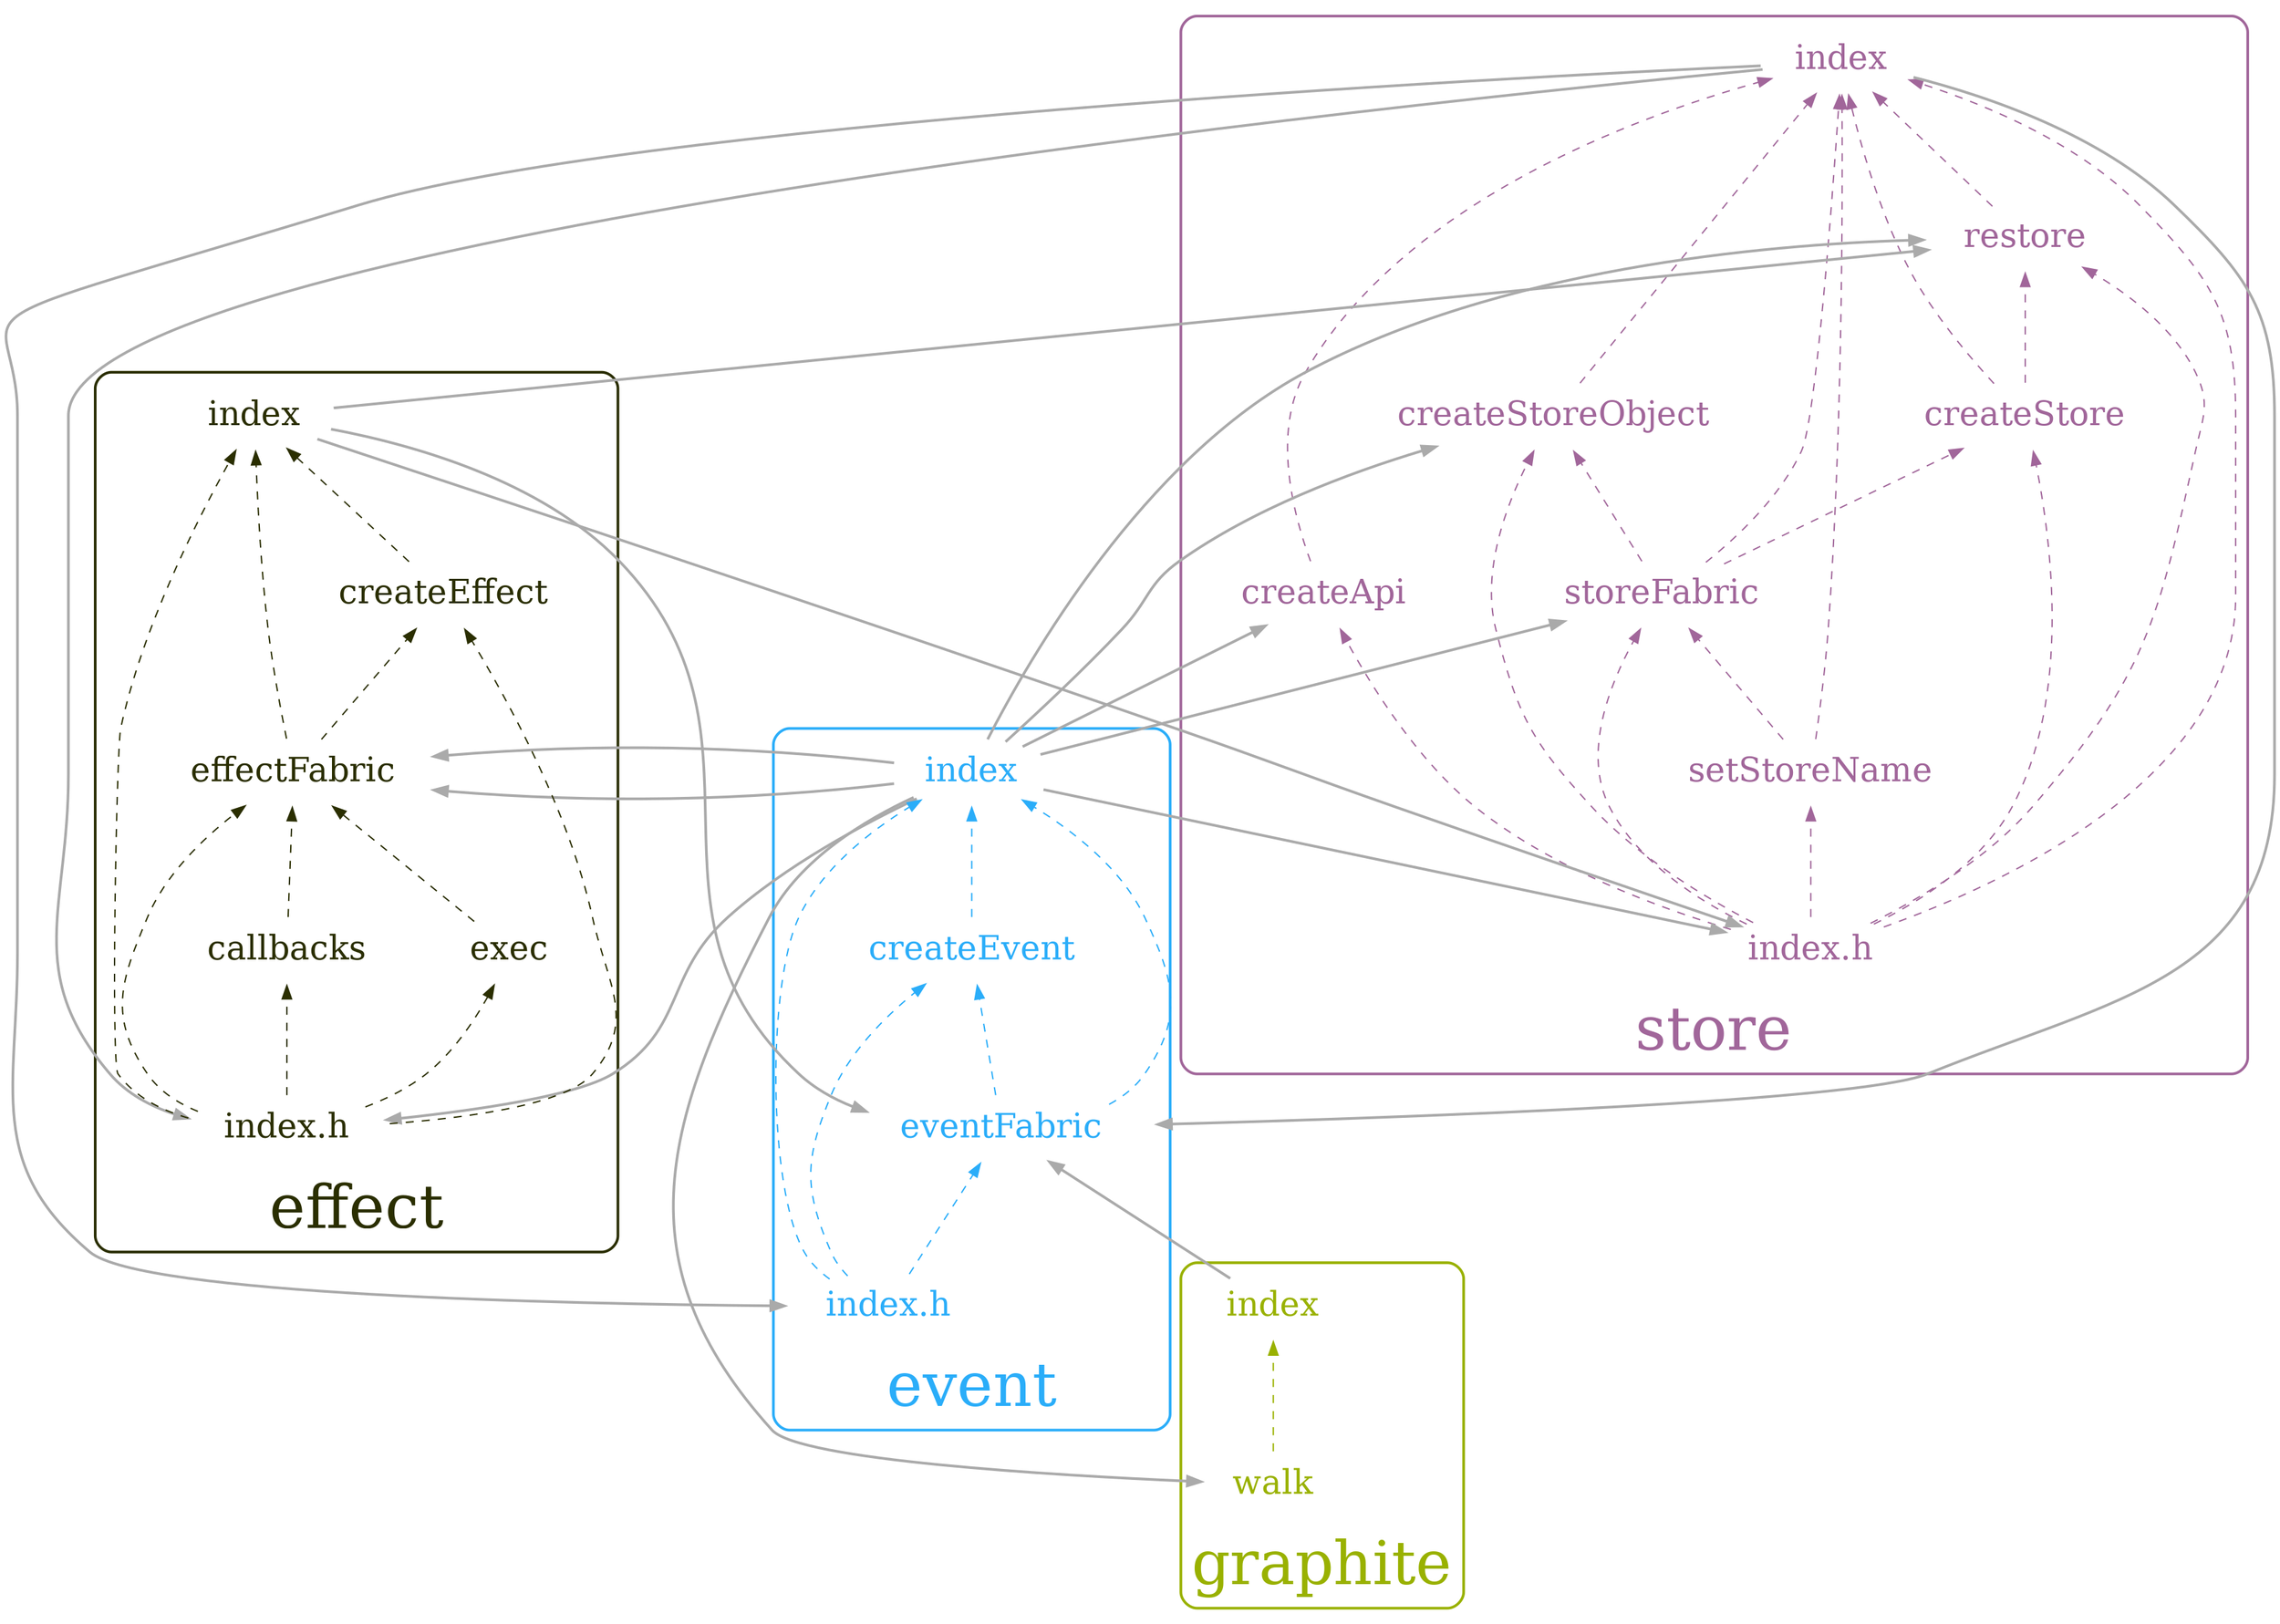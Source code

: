
digraph {
  
    rankdir=BT;
    ranksep=".95 equally";
    ratio=auto;
    ordering=out

    edge [style="bold", color="#aaaaaa", dir=forward];

  
    subgraph "cluster_store" {
      color="#a1669a";
      style="rounded,bold"
      edge [style="dashed", color="#a1669a", dir=forward];
      node [
        color="transparent",
        fontcolor="#a1669a",
        fontsize="25px",
      ];
      "store/setStoreName" [label="setStoreName",group="store"];
      "store/storeFabric" [label="storeFabric",group="store"];
      "store/index.h" [label="index.h",group="store"];
      "store/restore" [label="restore",group="store"];
      "store/createStore" [label="createStore",group="store"];
      "store/index" [label="index",group="store"];
      "store/createStoreObject" [label="createStoreObject",group="store"];
      "store/createApi" [label="createApi",group="store"];
      "store/setStoreName"->"store/storeFabric";
      "store/setStoreName"->"store/index";
      "store/storeFabric"->"store/index";
      "store/storeFabric"->"store/createStoreObject";
      "store/storeFabric"->"store/createStore";
      "store/index.h"->"store/storeFabric";
      "store/index.h"->"store/setStoreName";
      "store/index.h"->"store/restore";
      "store/index.h"->"store/index";
      "store/index.h"->"store/createStoreObject";
      "store/index.h"->"store/createStore";
      "store/index.h"->"store/createApi";
      "store/restore"->"store/index";
      "store/createStore"->"store/restore";
      "store/createStore"->"store/index";
      "store/createStoreObject"->"store/index";
      "store/createApi"->"store/index";
      fontcolor="#a1669a";
      fontsize="45px";
      label="store";
    }

    subgraph "cluster_event" {
      color="#2aadf9";
      style="rounded,bold"
      edge [style="dashed", color="#2aadf9", dir=forward];
      node [
        color="transparent",
        fontcolor="#2aadf9",
        fontsize="25px",
      ];
      "event/index" [label="index",group="event"];
      "event/index.h" [label="index.h",group="event"];
      "event/eventFabric" [label="eventFabric",group="event"];
      "event/createEvent" [label="createEvent",group="event"];
      "event/index.h"->"event/index";
      "event/index.h"->"event/eventFabric";
      "event/index.h"->"event/createEvent";
      "event/eventFabric"->"event/index";
      "event/eventFabric"->"event/createEvent";
      "event/createEvent"->"event/index";
      fontcolor="#2aadf9";
      fontsize="45px";
      label="event";
    }

    subgraph "cluster_effect" {
      color="#2a2e00";
      style="rounded,bold"
      edge [style="dashed", color="#2a2e00", dir=forward];
      node [
        color="transparent",
        fontcolor="#2a2e00",
        fontsize="25px",
      ];
      "effect/index" [label="index",group="effect"];
      "effect/index.h" [label="index.h",group="effect"];
      "effect/effectFabric" [label="effectFabric",group="effect"];
      "effect/createEffect" [label="createEffect",group="effect"];
      "effect/exec" [label="exec",group="effect"];
      "effect/callbacks" [label="callbacks",group="effect"];
      "effect/index.h"->"effect/index";
      "effect/index.h"->"effect/exec";
      "effect/index.h"->"effect/effectFabric";
      "effect/index.h"->"effect/createEffect";
      "effect/index.h"->"effect/callbacks";
      "effect/effectFabric"->"effect/index";
      "effect/effectFabric"->"effect/createEffect";
      "effect/createEffect"->"effect/index";
      "effect/exec"->"effect/effectFabric";
      "effect/callbacks"->"effect/effectFabric";
      fontcolor="#2a2e00";
      fontsize="45px";
      label="effect";
    }

    subgraph "cluster_graphite" {
      color="#99b100";
      style="rounded,bold"
      edge [style="dashed", color="#99b100", dir=forward];
      node [
        color="transparent",
        fontcolor="#99b100",
        fontsize="25px",
      ];
      "graphite/walk" [label="walk",group="graphite"];
      "graphite/index" [label="index",group="graphite"];
      "graphite/walk"->"graphite/index";
      fontcolor="#99b100";
      fontsize="45px";
      label="graphite";
    }
    "event/index"->"store/storeFabric";
    "event/index"->"store/restore";
    "event/index"->"store/index.h";
    "event/index"->"store/createStoreObject";
    "event/index"->"store/createApi";
    "event/index"->"graphite/walk";
    "event/index"->"effect/index.h";
    "event/index"->"effect/effectFabric";
    "effect/index"->"store/restore";
    "effect/index"->"store/index.h";
    "effect/index"->"event/eventFabric";
    "store/index"->"event/index.h";
    "store/index"->"event/eventFabric";
    "store/index"->"effect/index.h";
    "graphite/index"->"event/eventFabric";
}